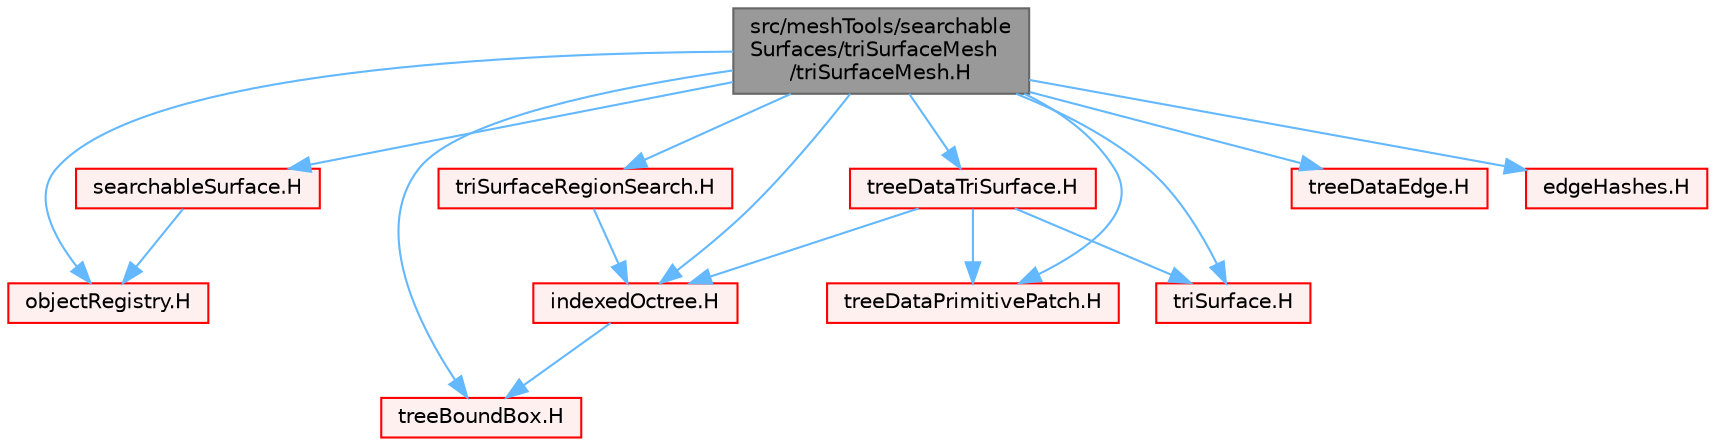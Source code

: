 digraph "src/meshTools/searchableSurfaces/triSurfaceMesh/triSurfaceMesh.H"
{
 // LATEX_PDF_SIZE
  bgcolor="transparent";
  edge [fontname=Helvetica,fontsize=10,labelfontname=Helvetica,labelfontsize=10];
  node [fontname=Helvetica,fontsize=10,shape=box,height=0.2,width=0.4];
  Node1 [id="Node000001",label="src/meshTools/searchable\lSurfaces/triSurfaceMesh\l/triSurfaceMesh.H",height=0.2,width=0.4,color="gray40", fillcolor="grey60", style="filled", fontcolor="black",tooltip=" "];
  Node1 -> Node2 [id="edge1_Node000001_Node000002",color="steelblue1",style="solid",tooltip=" "];
  Node2 [id="Node000002",label="searchableSurface.H",height=0.2,width=0.4,color="red", fillcolor="#FFF0F0", style="filled",URL="$searchableSurface_8H.html",tooltip=" "];
  Node2 -> Node218 [id="edge2_Node000002_Node000218",color="steelblue1",style="solid",tooltip=" "];
  Node218 [id="Node000218",label="objectRegistry.H",height=0.2,width=0.4,color="red", fillcolor="#FFF0F0", style="filled",URL="$objectRegistry_8H.html",tooltip=" "];
  Node1 -> Node237 [id="edge3_Node000001_Node000237",color="steelblue1",style="solid",tooltip=" "];
  Node237 [id="Node000237",label="treeBoundBox.H",height=0.2,width=0.4,color="red", fillcolor="#FFF0F0", style="filled",URL="$treeBoundBox_8H.html",tooltip=" "];
  Node1 -> Node218 [id="edge4_Node000001_Node000218",color="steelblue1",style="solid",tooltip=" "];
  Node1 -> Node243 [id="edge5_Node000001_Node000243",color="steelblue1",style="solid",tooltip=" "];
  Node243 [id="Node000243",label="indexedOctree.H",height=0.2,width=0.4,color="red", fillcolor="#FFF0F0", style="filled",URL="$indexedOctree_8H.html",tooltip=" "];
  Node243 -> Node237 [id="edge6_Node000243_Node000237",color="steelblue1",style="solid",tooltip=" "];
  Node1 -> Node245 [id="edge7_Node000001_Node000245",color="steelblue1",style="solid",tooltip=" "];
  Node245 [id="Node000245",label="treeDataTriSurface.H",height=0.2,width=0.4,color="red", fillcolor="#FFF0F0", style="filled",URL="$treeDataTriSurface_8H.html",tooltip=" "];
  Node245 -> Node246 [id="edge8_Node000245_Node000246",color="steelblue1",style="solid",tooltip=" "];
  Node246 [id="Node000246",label="treeDataPrimitivePatch.H",height=0.2,width=0.4,color="red", fillcolor="#FFF0F0", style="filled",URL="$treeDataPrimitivePatch_8H.html",tooltip=" "];
  Node245 -> Node248 [id="edge9_Node000245_Node000248",color="steelblue1",style="solid",tooltip=" "];
  Node248 [id="Node000248",label="triSurface.H",height=0.2,width=0.4,color="red", fillcolor="#FFF0F0", style="filled",URL="$triSurface_8H.html",tooltip=" "];
  Node245 -> Node243 [id="edge10_Node000245_Node000243",color="steelblue1",style="solid",tooltip=" "];
  Node1 -> Node246 [id="edge11_Node000001_Node000246",color="steelblue1",style="solid",tooltip=" "];
  Node1 -> Node276 [id="edge12_Node000001_Node000276",color="steelblue1",style="solid",tooltip=" "];
  Node276 [id="Node000276",label="treeDataEdge.H",height=0.2,width=0.4,color="red", fillcolor="#FFF0F0", style="filled",URL="$treeDataEdge_8H.html",tooltip=" "];
  Node1 -> Node277 [id="edge13_Node000001_Node000277",color="steelblue1",style="solid",tooltip=" "];
  Node277 [id="Node000277",label="edgeHashes.H",height=0.2,width=0.4,color="red", fillcolor="#FFF0F0", style="filled",URL="$edgeHashes_8H.html",tooltip=" "];
  Node1 -> Node248 [id="edge14_Node000001_Node000248",color="steelblue1",style="solid",tooltip=" "];
  Node1 -> Node278 [id="edge15_Node000001_Node000278",color="steelblue1",style="solid",tooltip=" "];
  Node278 [id="Node000278",label="triSurfaceRegionSearch.H",height=0.2,width=0.4,color="red", fillcolor="#FFF0F0", style="filled",URL="$triSurfaceRegionSearch_8H.html",tooltip=" "];
  Node278 -> Node243 [id="edge16_Node000278_Node000243",color="steelblue1",style="solid",tooltip=" "];
}
